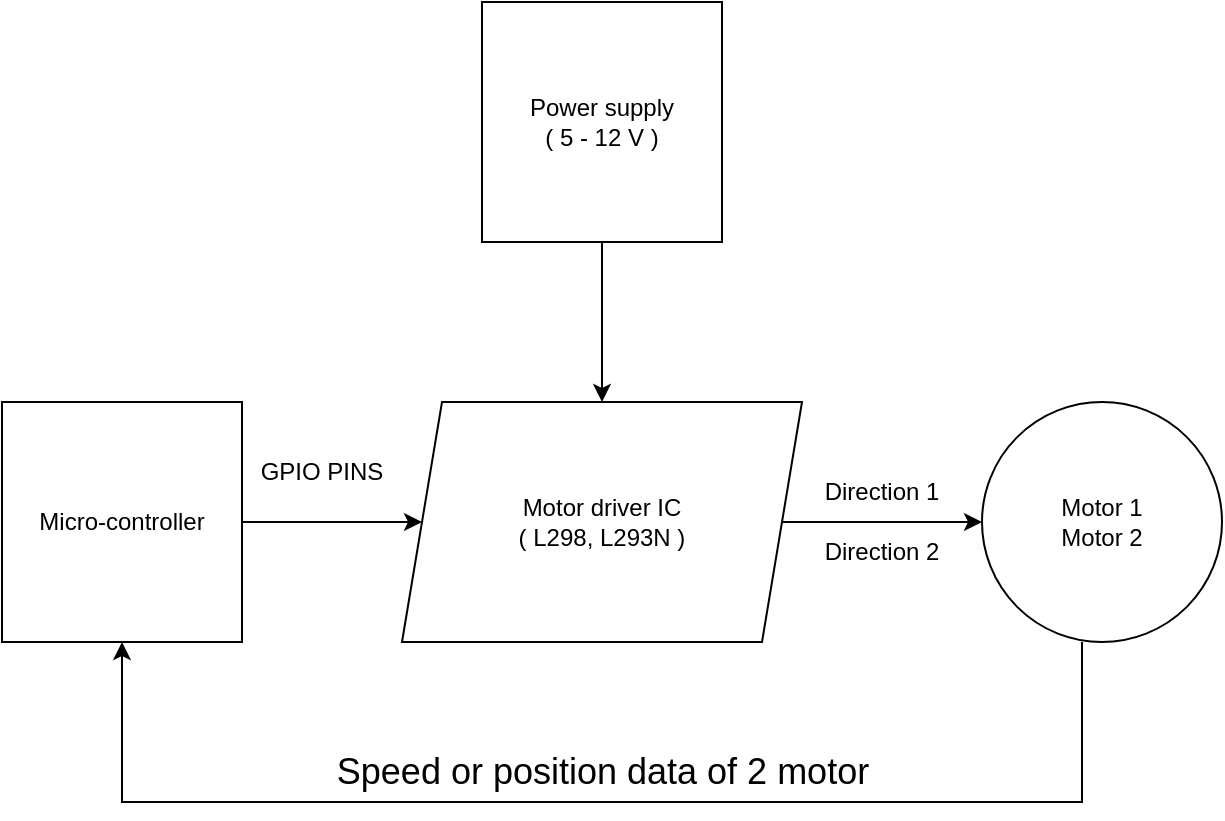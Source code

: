 <mxfile version="25.0.3">
  <diagram name="Page-1" id="asufI_S6VKZXQKjui7rT">
    <mxGraphModel dx="1100" dy="543" grid="1" gridSize="10" guides="1" tooltips="1" connect="1" arrows="1" fold="1" page="1" pageScale="1" pageWidth="850" pageHeight="1100" math="0" shadow="0">
      <root>
        <mxCell id="0" />
        <mxCell id="1" parent="0" />
        <mxCell id="Olj2vnChA7S-V0aRzgAV-1" value="Micro-controller" style="whiteSpace=wrap;html=1;aspect=fixed;" vertex="1" parent="1">
          <mxGeometry x="140" y="360" width="120" height="120" as="geometry" />
        </mxCell>
        <mxCell id="Olj2vnChA7S-V0aRzgAV-2" value="Motor driver IC&lt;div&gt;( L298, L293N )&lt;/div&gt;" style="shape=parallelogram;perimeter=parallelogramPerimeter;whiteSpace=wrap;html=1;fixedSize=1;" vertex="1" parent="1">
          <mxGeometry x="340" y="360" width="200" height="120" as="geometry" />
        </mxCell>
        <mxCell id="Olj2vnChA7S-V0aRzgAV-3" value="Power supply&lt;div&gt;( 5 - 12 V )&lt;/div&gt;" style="whiteSpace=wrap;html=1;aspect=fixed;" vertex="1" parent="1">
          <mxGeometry x="380" y="160" width="120" height="120" as="geometry" />
        </mxCell>
        <mxCell id="Olj2vnChA7S-V0aRzgAV-4" value="Motor 1&lt;div&gt;Motor 2&lt;/div&gt;" style="ellipse;whiteSpace=wrap;html=1;aspect=fixed;" vertex="1" parent="1">
          <mxGeometry x="630" y="360" width="120" height="120" as="geometry" />
        </mxCell>
        <mxCell id="Olj2vnChA7S-V0aRzgAV-5" value="" style="endArrow=classic;html=1;rounded=0;exitX=1;exitY=0.5;exitDx=0;exitDy=0;entryX=0;entryY=0.5;entryDx=0;entryDy=0;" edge="1" parent="1" source="Olj2vnChA7S-V0aRzgAV-1" target="Olj2vnChA7S-V0aRzgAV-2">
          <mxGeometry width="50" height="50" relative="1" as="geometry">
            <mxPoint x="420" y="370" as="sourcePoint" />
            <mxPoint x="470" y="320" as="targetPoint" />
          </mxGeometry>
        </mxCell>
        <mxCell id="Olj2vnChA7S-V0aRzgAV-6" value="GPIO PINS" style="text;html=1;align=center;verticalAlign=middle;whiteSpace=wrap;rounded=0;" vertex="1" parent="1">
          <mxGeometry x="260" y="380" width="80" height="30" as="geometry" />
        </mxCell>
        <mxCell id="Olj2vnChA7S-V0aRzgAV-7" value="" style="endArrow=classic;html=1;rounded=0;exitX=0.5;exitY=1;exitDx=0;exitDy=0;entryX=0.5;entryY=0;entryDx=0;entryDy=0;" edge="1" parent="1" source="Olj2vnChA7S-V0aRzgAV-3" target="Olj2vnChA7S-V0aRzgAV-2">
          <mxGeometry width="50" height="50" relative="1" as="geometry">
            <mxPoint x="450" y="350" as="sourcePoint" />
            <mxPoint x="500" y="300" as="targetPoint" />
          </mxGeometry>
        </mxCell>
        <mxCell id="Olj2vnChA7S-V0aRzgAV-8" value="" style="endArrow=classic;html=1;rounded=0;entryX=0;entryY=0.5;entryDx=0;entryDy=0;" edge="1" parent="1" target="Olj2vnChA7S-V0aRzgAV-4">
          <mxGeometry width="50" height="50" relative="1" as="geometry">
            <mxPoint x="530" y="420" as="sourcePoint" />
            <mxPoint x="580" y="370" as="targetPoint" />
          </mxGeometry>
        </mxCell>
        <mxCell id="Olj2vnChA7S-V0aRzgAV-9" value="" style="endArrow=classic;html=1;rounded=0;exitX=0.5;exitY=1;exitDx=0;exitDy=0;entryX=0.5;entryY=1;entryDx=0;entryDy=0;" edge="1" parent="1">
          <mxGeometry width="50" height="50" relative="1" as="geometry">
            <mxPoint x="680" y="480" as="sourcePoint" />
            <mxPoint x="200" y="480" as="targetPoint" />
            <Array as="points">
              <mxPoint x="680" y="560" />
              <mxPoint x="200" y="560" />
            </Array>
          </mxGeometry>
        </mxCell>
        <mxCell id="Olj2vnChA7S-V0aRzgAV-10" value="Direction 1" style="text;html=1;align=center;verticalAlign=middle;whiteSpace=wrap;rounded=0;" vertex="1" parent="1">
          <mxGeometry x="550" y="390" width="60" height="30" as="geometry" />
        </mxCell>
        <mxCell id="Olj2vnChA7S-V0aRzgAV-11" value="&lt;font style=&quot;font-size: 18px;&quot;&gt;Speed or position data of 2 motor&lt;/font&gt;" style="text;html=1;align=center;verticalAlign=middle;whiteSpace=wrap;rounded=0;" vertex="1" parent="1">
          <mxGeometry x="302.5" y="530" width="275" height="30" as="geometry" />
        </mxCell>
        <mxCell id="Olj2vnChA7S-V0aRzgAV-25" value="Direction 2" style="text;html=1;align=center;verticalAlign=middle;whiteSpace=wrap;rounded=0;" vertex="1" parent="1">
          <mxGeometry x="550" y="420" width="60" height="30" as="geometry" />
        </mxCell>
      </root>
    </mxGraphModel>
  </diagram>
</mxfile>
